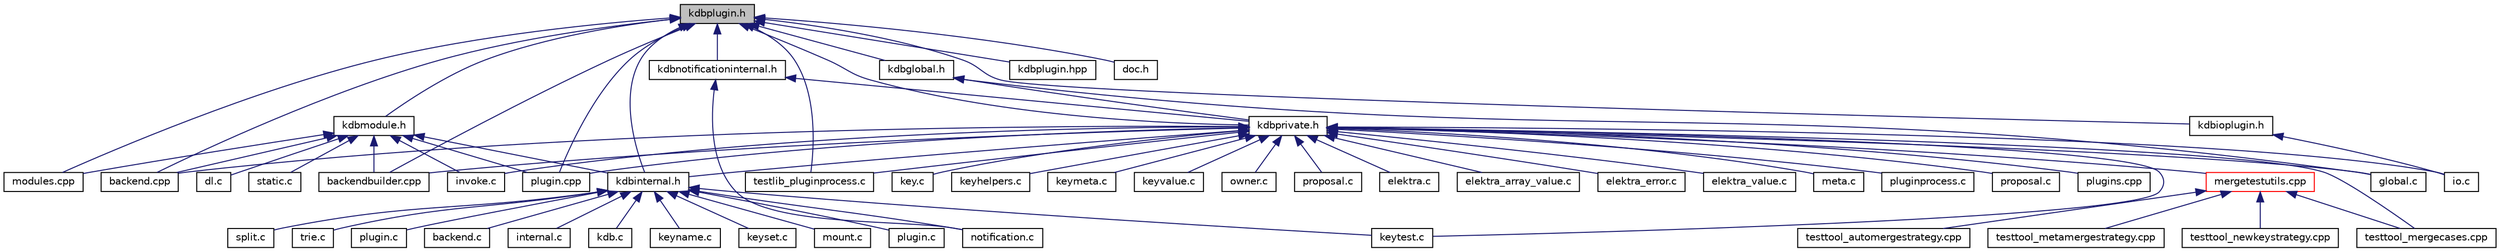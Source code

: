digraph "kdbplugin.h"
{
  edge [fontname="Helvetica",fontsize="10",labelfontname="Helvetica",labelfontsize="10"];
  node [fontname="Helvetica",fontsize="10",shape=record];
  Node5 [label="kdbplugin.h",height=0.2,width=0.4,color="black", fillcolor="grey75", style="filled", fontcolor="black"];
  Node5 -> Node6 [dir="back",color="midnightblue",fontsize="10",style="solid"];
  Node6 [label="testlib_pluginprocess.c",height=0.2,width=0.4,color="black", fillcolor="white", style="filled",URL="$testlib__pluginprocess_8c.html",tooltip="Tests for pluginprocess library. "];
  Node5 -> Node7 [dir="back",color="midnightblue",fontsize="10",style="solid"];
  Node7 [label="backend.cpp",height=0.2,width=0.4,color="black", fillcolor="white", style="filled",URL="$src_2backend_8cpp.html",tooltip="Implementation of backend. "];
  Node5 -> Node8 [dir="back",color="midnightblue",fontsize="10",style="solid"];
  Node8 [label="backendbuilder.cpp",height=0.2,width=0.4,color="black", fillcolor="white", style="filled",URL="$backendbuilder_8cpp.html",tooltip="Implementation of backend builder. "];
  Node5 -> Node9 [dir="back",color="midnightblue",fontsize="10",style="solid"];
  Node9 [label="modules.cpp",height=0.2,width=0.4,color="black", fillcolor="white", style="filled",URL="$modules_8cpp.html",tooltip="Implementation of module loading. "];
  Node5 -> Node10 [dir="back",color="midnightblue",fontsize="10",style="solid"];
  Node10 [label="plugin.cpp",height=0.2,width=0.4,color="black", fillcolor="white", style="filled",URL="$plugin_8cpp.html",tooltip="Implementation of plugin. "];
  Node5 -> Node11 [dir="back",color="midnightblue",fontsize="10",style="solid"];
  Node11 [label="kdbglobal.h",height=0.2,width=0.4,color="black", fillcolor="white", style="filled",URL="$kdbglobal_8h.html",tooltip="Defines for global plugins. "];
  Node11 -> Node12 [dir="back",color="midnightblue",fontsize="10",style="solid"];
  Node12 [label="global.c",height=0.2,width=0.4,color="black", fillcolor="white", style="filled",URL="$global_8c.html",tooltip="Helpers for global plugins. "];
  Node11 -> Node13 [dir="back",color="midnightblue",fontsize="10",style="solid"];
  Node13 [label="kdbprivate.h",height=0.2,width=0.4,color="black", fillcolor="white", style="filled",URL="$kdbprivate_8h.html",tooltip="Private declarations. "];
  Node13 -> Node12 [dir="back",color="midnightblue",fontsize="10",style="solid"];
  Node13 -> Node14 [dir="back",color="midnightblue",fontsize="10",style="solid"];
  Node14 [label="key.c",height=0.2,width=0.4,color="black", fillcolor="white", style="filled",URL="$key_8c.html",tooltip="Methods for Key manipulation. "];
  Node13 -> Node15 [dir="back",color="midnightblue",fontsize="10",style="solid"];
  Node15 [label="keyhelpers.c",height=0.2,width=0.4,color="black", fillcolor="white", style="filled",URL="$keyhelpers_8c.html",tooltip="Helpers for key manipulation. "];
  Node13 -> Node16 [dir="back",color="midnightblue",fontsize="10",style="solid"];
  Node16 [label="keymeta.c",height=0.2,width=0.4,color="black", fillcolor="white", style="filled",URL="$keymeta_8c.html",tooltip="Methods to do various operations on Key metadata. "];
  Node13 -> Node17 [dir="back",color="midnightblue",fontsize="10",style="solid"];
  Node17 [label="keytest.c",height=0.2,width=0.4,color="black", fillcolor="white", style="filled",URL="$keytest_8c.html",tooltip="Methods for making tests. "];
  Node13 -> Node18 [dir="back",color="midnightblue",fontsize="10",style="solid"];
  Node18 [label="keyvalue.c",height=0.2,width=0.4,color="black", fillcolor="white", style="filled",URL="$keyvalue_8c.html",tooltip="Methods for Key value manipulation. "];
  Node13 -> Node19 [dir="back",color="midnightblue",fontsize="10",style="solid"];
  Node19 [label="owner.c",height=0.2,width=0.4,color="black", fillcolor="white", style="filled",URL="$owner_8c.html",tooltip="Obsolete owner methods. "];
  Node13 -> Node20 [dir="back",color="midnightblue",fontsize="10",style="solid"];
  Node20 [label="proposal.c",height=0.2,width=0.4,color="black", fillcolor="white", style="filled",URL="$elektra_2proposal_8c.html",tooltip="Implementation of proposed API enhancements. "];
  Node13 -> Node21 [dir="back",color="midnightblue",fontsize="10",style="solid"];
  Node21 [label="elektra.c",height=0.2,width=0.4,color="black", fillcolor="white", style="filled",URL="$elektra_8c.html",tooltip="Elektra High Level API. "];
  Node13 -> Node22 [dir="back",color="midnightblue",fontsize="10",style="solid"];
  Node22 [label="elektra_array_value.c",height=0.2,width=0.4,color="black", fillcolor="white", style="filled",URL="$elektra__array__value_8c.html",tooltip="Elektra High Level API. "];
  Node13 -> Node23 [dir="back",color="midnightblue",fontsize="10",style="solid"];
  Node23 [label="elektra_error.c",height=0.2,width=0.4,color="black", fillcolor="white", style="filled",URL="$elektra__error_8c.html",tooltip="Elektra error codes. "];
  Node13 -> Node24 [dir="back",color="midnightblue",fontsize="10",style="solid"];
  Node24 [label="elektra_value.c",height=0.2,width=0.4,color="black", fillcolor="white", style="filled",URL="$elektra__value_8c.html",tooltip="Elektra High Level API. "];
  Node13 -> Node25 [dir="back",color="midnightblue",fontsize="10",style="solid"];
  Node25 [label="invoke.c",height=0.2,width=0.4,color="black", fillcolor="white", style="filled",URL="$invoke_8c.html",tooltip="Library for invoking exported plugin functions. "];
  Node13 -> Node26 [dir="back",color="midnightblue",fontsize="10",style="solid"];
  Node26 [label="io.c",height=0.2,width=0.4,color="black", fillcolor="white", style="filled",URL="$io_8c.html",tooltip="Implementation of I/O functions as defined in kdbio.h. "];
  Node13 -> Node27 [dir="back",color="midnightblue",fontsize="10",style="solid"];
  Node27 [label="meta.c",height=0.2,width=0.4,color="black", fillcolor="white", style="filled",URL="$meta_8c.html",tooltip="Methods for metadata manipulation. "];
  Node13 -> Node28 [dir="back",color="midnightblue",fontsize="10",style="solid"];
  Node28 [label="pluginprocess.c",height=0.2,width=0.4,color="black", fillcolor="white", style="filled",URL="$pluginprocess_8c.html",tooltip="Source for the pluginprocess library. "];
  Node13 -> Node6 [dir="back",color="midnightblue",fontsize="10",style="solid"];
  Node13 -> Node29 [dir="back",color="midnightblue",fontsize="10",style="solid"];
  Node29 [label="proposal.c",height=0.2,width=0.4,color="black", fillcolor="white", style="filled",URL="$proposal_2proposal_8c.html",tooltip="Implementation of proposed API enhancements. "];
  Node13 -> Node7 [dir="back",color="midnightblue",fontsize="10",style="solid"];
  Node13 -> Node8 [dir="back",color="midnightblue",fontsize="10",style="solid"];
  Node13 -> Node10 [dir="back",color="midnightblue",fontsize="10",style="solid"];
  Node13 -> Node30 [dir="back",color="midnightblue",fontsize="10",style="solid"];
  Node30 [label="plugins.cpp",height=0.2,width=0.4,color="black", fillcolor="white", style="filled",URL="$plugins_8cpp.html",tooltip="Implementation of set/get/error plugins. "];
  Node13 -> Node31 [dir="back",color="midnightblue",fontsize="10",style="solid"];
  Node31 [label="mergetestutils.cpp",height=0.2,width=0.4,color="red", fillcolor="white", style="filled",URL="$mergetestutils_8cpp.html",tooltip="Implements a helper class for merge related tests. "];
  Node31 -> Node32 [dir="back",color="midnightblue",fontsize="10",style="solid"];
  Node32 [label="testtool_automergestrategy.cpp",height=0.2,width=0.4,color="black", fillcolor="white", style="filled",URL="$testtool__automergestrategy_8cpp.html",tooltip="Tests for the AutoMergeStrategy. "];
  Node31 -> Node33 [dir="back",color="midnightblue",fontsize="10",style="solid"];
  Node33 [label="testtool_mergecases.cpp",height=0.2,width=0.4,color="black", fillcolor="white", style="filled",URL="$testtool__mergecases_8cpp.html",tooltip="Tests for the ThreeWayMerge. "];
  Node31 -> Node34 [dir="back",color="midnightblue",fontsize="10",style="solid"];
  Node34 [label="testtool_metamergestrategy.cpp",height=0.2,width=0.4,color="black", fillcolor="white", style="filled",URL="$testtool__metamergestrategy_8cpp.html",tooltip="Tests for the MetaMergeStrategy. "];
  Node31 -> Node35 [dir="back",color="midnightblue",fontsize="10",style="solid"];
  Node35 [label="testtool_newkeystrategy.cpp",height=0.2,width=0.4,color="black", fillcolor="white", style="filled",URL="$testtool__newkeystrategy_8cpp.html",tooltip="Tests for the NewKeyStrategy. "];
  Node13 -> Node33 [dir="back",color="midnightblue",fontsize="10",style="solid"];
  Node13 -> Node37 [dir="back",color="midnightblue",fontsize="10",style="solid"];
  Node37 [label="kdbinternal.h",height=0.2,width=0.4,color="black", fillcolor="white", style="filled",URL="$kdbinternal_8h.html",tooltip="Includes most internal header files. "];
  Node37 -> Node38 [dir="back",color="midnightblue",fontsize="10",style="solid"];
  Node38 [label="backend.c",height=0.2,width=0.4,color="black", fillcolor="white", style="filled",URL="$backend_8c.html",tooltip="Everything related to a backend. "];
  Node37 -> Node39 [dir="back",color="midnightblue",fontsize="10",style="solid"];
  Node39 [label="internal.c",height=0.2,width=0.4,color="black", fillcolor="white", style="filled",URL="$internal_8c.html",tooltip="Internal methods for Elektra. "];
  Node37 -> Node40 [dir="back",color="midnightblue",fontsize="10",style="solid"];
  Node40 [label="kdb.c",height=0.2,width=0.4,color="black", fillcolor="white", style="filled",URL="$kdb_8c.html",tooltip="Low level functions for access the Key Database. "];
  Node37 -> Node41 [dir="back",color="midnightblue",fontsize="10",style="solid"];
  Node41 [label="keyname.c",height=0.2,width=0.4,color="black", fillcolor="white", style="filled",URL="$elektra_2keyname_8c.html",tooltip="Methods for Key name manipulation. "];
  Node37 -> Node42 [dir="back",color="midnightblue",fontsize="10",style="solid"];
  Node42 [label="keyset.c",height=0.2,width=0.4,color="black", fillcolor="white", style="filled",URL="$keyset_8c.html",tooltip="Methods for key sets. "];
  Node37 -> Node17 [dir="back",color="midnightblue",fontsize="10",style="solid"];
  Node37 -> Node43 [dir="back",color="midnightblue",fontsize="10",style="solid"];
  Node43 [label="mount.c",height=0.2,width=0.4,color="black", fillcolor="white", style="filled",URL="$mount_8c.html",tooltip="Internals of mount functionality. "];
  Node37 -> Node44 [dir="back",color="midnightblue",fontsize="10",style="solid"];
  Node44 [label="plugin.c",height=0.2,width=0.4,color="black", fillcolor="white", style="filled",URL="$elektra_2plugin_8c.html",tooltip="Interna of plugin functionality. "];
  Node37 -> Node45 [dir="back",color="midnightblue",fontsize="10",style="solid"];
  Node45 [label="split.c",height=0.2,width=0.4,color="black", fillcolor="white", style="filled",URL="$split_8c.html",tooltip="Interna of splitting functionality. "];
  Node37 -> Node46 [dir="back",color="midnightblue",fontsize="10",style="solid"];
  Node46 [label="trie.c",height=0.2,width=0.4,color="black", fillcolor="white", style="filled",URL="$trie_8c.html",tooltip="Interna of trie functionality. "];
  Node37 -> Node47 [dir="back",color="midnightblue",fontsize="10",style="solid"];
  Node47 [label="notification.c",height=0.2,width=0.4,color="black", fillcolor="white", style="filled",URL="$notification_8c.html",tooltip="Implementation of notification functions as defined in kdbnotification.h. "];
  Node37 -> Node48 [dir="back",color="midnightblue",fontsize="10",style="solid"];
  Node48 [label="plugin.c",height=0.2,width=0.4,color="black", fillcolor="white", style="filled",URL="$plugin_2plugin_8c.html",tooltip="Access plugin handle. "];
  Node5 -> Node37 [dir="back",color="midnightblue",fontsize="10",style="solid"];
  Node5 -> Node49 [dir="back",color="midnightblue",fontsize="10",style="solid"];
  Node49 [label="kdbioplugin.h",height=0.2,width=0.4,color="black", fillcolor="white", style="filled",URL="$kdbioplugin_8h.html",tooltip="Elektra-I/O functions and declarations for the I/O binding test suite. "];
  Node49 -> Node26 [dir="back",color="midnightblue",fontsize="10",style="solid"];
  Node5 -> Node50 [dir="back",color="midnightblue",fontsize="10",style="solid"];
  Node50 [label="kdbmodule.h",height=0.2,width=0.4,color="black", fillcolor="white", style="filled",URL="$kdbmodule_8h.html"];
  Node50 -> Node25 [dir="back",color="midnightblue",fontsize="10",style="solid"];
  Node50 -> Node51 [dir="back",color="midnightblue",fontsize="10",style="solid"];
  Node51 [label="dl.c",height=0.2,width=0.4,color="black", fillcolor="white", style="filled",URL="$dl_8c.html",tooltip="Loading modules under linux. "];
  Node50 -> Node52 [dir="back",color="midnightblue",fontsize="10",style="solid"];
  Node52 [label="static.c",height=0.2,width=0.4,color="black", fillcolor="white", style="filled",URL="$static_8c.html"];
  Node50 -> Node7 [dir="back",color="midnightblue",fontsize="10",style="solid"];
  Node50 -> Node8 [dir="back",color="midnightblue",fontsize="10",style="solid"];
  Node50 -> Node9 [dir="back",color="midnightblue",fontsize="10",style="solid"];
  Node50 -> Node10 [dir="back",color="midnightblue",fontsize="10",style="solid"];
  Node50 -> Node37 [dir="back",color="midnightblue",fontsize="10",style="solid"];
  Node5 -> Node53 [dir="back",color="midnightblue",fontsize="10",style="solid"];
  Node53 [label="kdbnotificationinternal.h",height=0.2,width=0.4,color="black", fillcolor="white", style="filled",URL="$kdbnotificationinternal_8h.html",tooltip="Elektra-Notification structures and declarations for developing notification and transport plugins..."];
  Node53 -> Node47 [dir="back",color="midnightblue",fontsize="10",style="solid"];
  Node53 -> Node13 [dir="back",color="midnightblue",fontsize="10",style="solid"];
  Node5 -> Node13 [dir="back",color="midnightblue",fontsize="10",style="solid"];
  Node5 -> Node54 [dir="back",color="midnightblue",fontsize="10",style="solid"];
  Node54 [label="kdbplugin.hpp",height=0.2,width=0.4,color="black", fillcolor="white", style="filled",URL="$kdbplugin_8hpp.html",tooltip="Helpers for creating plugins. "];
  Node5 -> Node55 [dir="back",color="midnightblue",fontsize="10",style="solid"];
  Node55 [label="doc.h",height=0.2,width=0.4,color="black", fillcolor="white", style="filled",URL="$doc_8h.html"];
}

